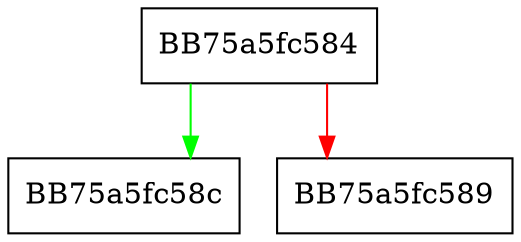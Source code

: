 digraph sqlite3JournalModename {
  node [shape="box"];
  graph [splines=ortho];
  BB75a5fc584 -> BB75a5fc58c [color="green"];
  BB75a5fc584 -> BB75a5fc589 [color="red"];
}